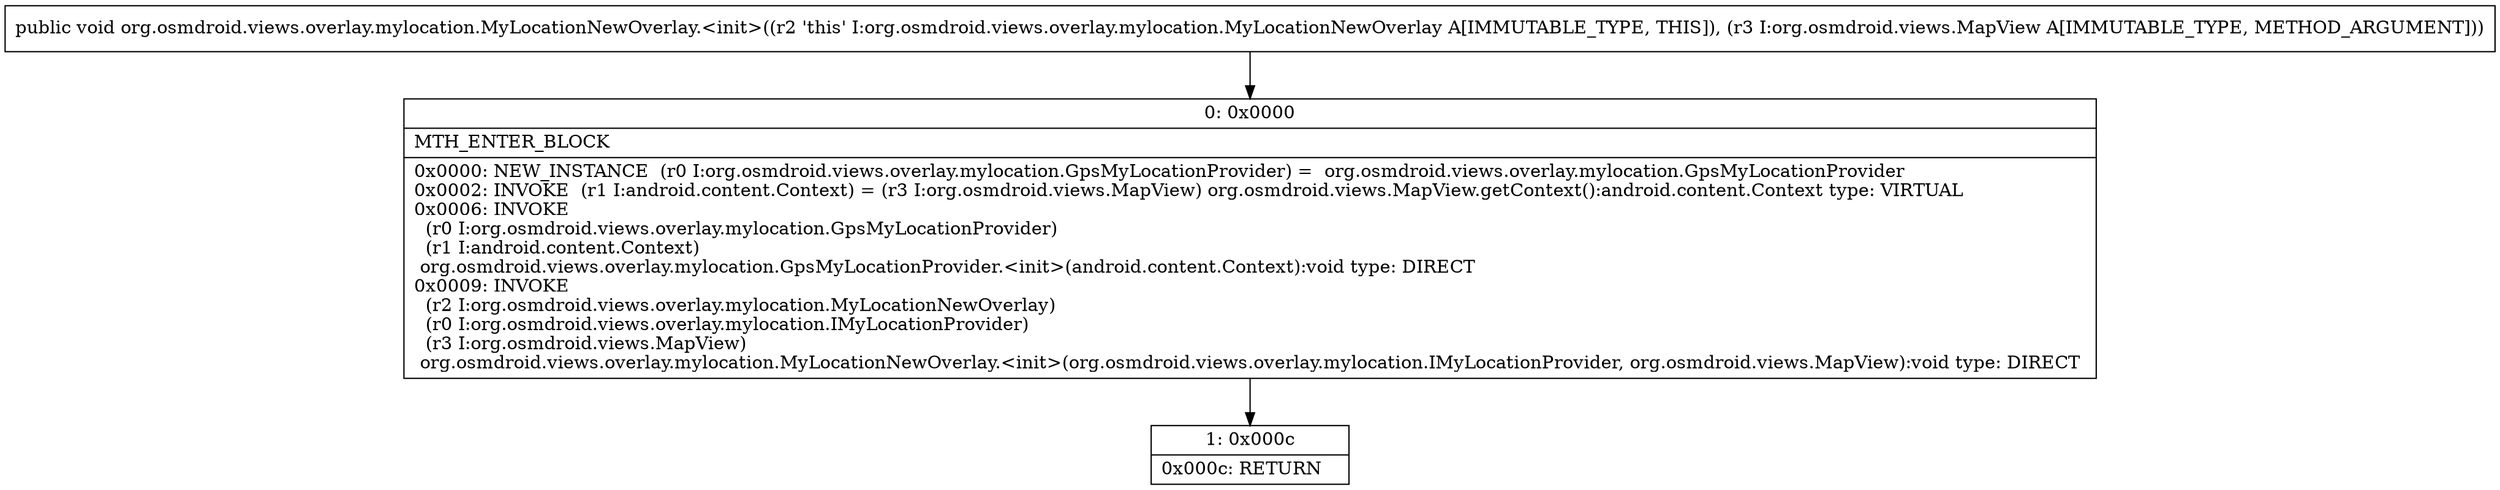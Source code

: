 digraph "CFG fororg.osmdroid.views.overlay.mylocation.MyLocationNewOverlay.\<init\>(Lorg\/osmdroid\/views\/MapView;)V" {
Node_0 [shape=record,label="{0\:\ 0x0000|MTH_ENTER_BLOCK\l|0x0000: NEW_INSTANCE  (r0 I:org.osmdroid.views.overlay.mylocation.GpsMyLocationProvider) =  org.osmdroid.views.overlay.mylocation.GpsMyLocationProvider \l0x0002: INVOKE  (r1 I:android.content.Context) = (r3 I:org.osmdroid.views.MapView) org.osmdroid.views.MapView.getContext():android.content.Context type: VIRTUAL \l0x0006: INVOKE  \l  (r0 I:org.osmdroid.views.overlay.mylocation.GpsMyLocationProvider)\l  (r1 I:android.content.Context)\l org.osmdroid.views.overlay.mylocation.GpsMyLocationProvider.\<init\>(android.content.Context):void type: DIRECT \l0x0009: INVOKE  \l  (r2 I:org.osmdroid.views.overlay.mylocation.MyLocationNewOverlay)\l  (r0 I:org.osmdroid.views.overlay.mylocation.IMyLocationProvider)\l  (r3 I:org.osmdroid.views.MapView)\l org.osmdroid.views.overlay.mylocation.MyLocationNewOverlay.\<init\>(org.osmdroid.views.overlay.mylocation.IMyLocationProvider, org.osmdroid.views.MapView):void type: DIRECT \l}"];
Node_1 [shape=record,label="{1\:\ 0x000c|0x000c: RETURN   \l}"];
MethodNode[shape=record,label="{public void org.osmdroid.views.overlay.mylocation.MyLocationNewOverlay.\<init\>((r2 'this' I:org.osmdroid.views.overlay.mylocation.MyLocationNewOverlay A[IMMUTABLE_TYPE, THIS]), (r3 I:org.osmdroid.views.MapView A[IMMUTABLE_TYPE, METHOD_ARGUMENT])) }"];
MethodNode -> Node_0;
Node_0 -> Node_1;
}

